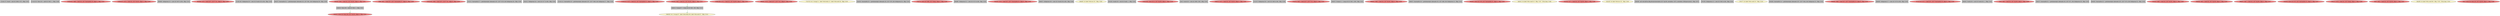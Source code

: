 
digraph G {


node6852 [fillcolor=grey,label="[116/117]  %sub = sub i32 3000, %72, !dbg !1532",shape=rectangle,style=filled ]
node6850 [fillcolor=grey,label="[114/115]  %inc133 = add i32 %83, 1, !dbg !1546",shape=rectangle,style=filled ]
node6849 [fillcolor=lightcoral,label="[100/101]  %68 = load i32, i32* %arrayidx116, align 4, !dbg !1524",shape=ellipse,style=filled ]
node6846 [fillcolor=lightcoral,label="[106/107]  %70 = load i32, i32* %i105, align 4, !dbg !1530",shape=ellipse,style=filled ]
node6845 [fillcolor=grey,label="[88/89]  %idxprom115 = zext i32 %67 to i64, !dbg !1524",shape=rectangle,style=filled ]
node6842 [fillcolor=lightcoral,label="[92/93]  %79 = load i32**, i32*** %c, align 8, !dbg !1539",shape=ellipse,style=filled ]
node6839 [fillcolor=grey,label="[118/119]  %idxprom120 = zext i32 %sub119 to i64, !dbg !1529",shape=rectangle,style=filled ]
node6838 [fillcolor=grey,label="[36/37]  %arrayidx131 = getelementptr inbounds i32, i32* %81, i64 %idxprom130, !dbg !1539",shape=rectangle,style=filled ]
node6835 [fillcolor=grey,label="[29/32]  %inc136 = add i32 %84, 1, !dbg !1551",shape=rectangle,style=filled ]
node6834 [fillcolor=lightcoral,label="[8/9]  %81 = load i32*, i32** %arrayidx127, align 8, !dbg !1539",shape=ellipse,style=filled ]
node6832 [fillcolor=lightcoral,label="[104/105]  %69 = load i32**, i32*** %c, align 8, !dbg !1529",shape=ellipse,style=filled ]
node6831 [fillcolor=grey,label="[10/11]  %arrayidx127 = getelementptr inbounds i32*, i32** %79, i64 %idxprom126, !dbg !1539",shape=rectangle,style=filled ]
node6830 [fillcolor=grey,label="[20/21]  %idxprom124 = zext i32 %77 to i64, !dbg !1534",shape=rectangle,style=filled ]
node6829 [fillcolor=grey,label="[110/111]  %arrayidx118 = getelementptr inbounds i32*, i32** %69, i64 %idxprom117, !dbg !1529",shape=rectangle,style=filled ]
node6848 [fillcolor=lightcoral,label="[120/121]  %73 = load i32, i32* %arrayidx121, align 4, !dbg !1529",shape=ellipse,style=filled ]
node6807 [fillcolor=lemonchiffon,label="[49/50]  br i1 %cmp107, label %for.body108, label %for.end137, !dbg !1514",shape=ellipse,style=filled ]
node6847 [fillcolor=lightcoral,label="[108/109]  %72 = load i32, i32* %j109, align 4, !dbg !1531",shape=ellipse,style=filled ]
node6844 [fillcolor=lightcoral,label="[90/91]  %74 = load i32**, i32*** %c, align 8, !dbg !1534",shape=ellipse,style=filled ]
node6806 [fillcolor=lemonchiffon,label="[72/73]  br i1 %cmp111, label %for.body112, label %for.end134, !dbg !1523",shape=ellipse,style=filled ]
node6851 [fillcolor=lightcoral,label="[30/31]  store i32 %inc136, i32* %i105, align 4, !dbg !1551",shape=ellipse,style=filled ]
node6836 [fillcolor=grey,label="[34/35]  %arrayidx125 = getelementptr inbounds i32, i32* %76, i64 %idxprom124, !dbg !1534",shape=rectangle,style=filled ]
node6805 [fillcolor=lightcoral,label="[70/71]  store i32 %68, i32* %tmp, align 4, !dbg !1528",shape=ellipse,style=filled ]
node6804 [fillcolor=grey,label="[68/69]  %idxprom122 = zext i32 %75 to i64, !dbg !1534",shape=rectangle,style=filled ]
node6824 [fillcolor=lightcoral,label="[24/25]  %76 = load i32*, i32** %arrayidx123, align 8, !dbg !1534",shape=ellipse,style=filled ]
node6803 [fillcolor=grey,label="[66/67]  %idxprom130 = zext i32 %sub129 to i64, !dbg !1539",shape=rectangle,style=filled ]
node6801 [fillcolor=lemonchiffon,label="[64/65]  br label %for.inc135, !dbg !1550",shape=ellipse,style=filled ]
node6799 [fillcolor=grey,label="[52/53]  %sub119 = sub i32 %sub, 1, !dbg !1533",shape=rectangle,style=filled ]
node6833 [fillcolor=lightcoral,label="[102/103]  store i32 0, i32* %j109, align 4, !dbg !1518",shape=ellipse,style=filled ]
node6828 [fillcolor=grey,label="[4/5]  %sub128 = sub i32 3000, %82, !dbg !1542",shape=rectangle,style=filled ]
node6792 [fillcolor=grey,label="[48/51]  %cmp107 = icmp ult i32 %62, 100, !dbg !1513",shape=rectangle,style=filled ]
node6818 [fillcolor=lightcoral,label="[26/27]  %75 = load i32, i32* %i105, align 4, !dbg !1535",shape=ellipse,style=filled ]
node6825 [fillcolor=grey,label="[12/13]  %idxprom126 = zext i32 %80 to i64, !dbg !1539",shape=rectangle,style=filled ]
node6809 [fillcolor=lightcoral,label="[74/75]  %64 = load i32**, i32*** %c, align 8, !dbg !1524",shape=ellipse,style=filled ]
node6793 [fillcolor=grey,label="[46/47]  %cmp111 = icmp ult i32 %63, 1500, !dbg !1522",shape=rectangle,style=filled ]
node6797 [fillcolor=lightcoral,label="[54/55]  %62 = load i32, i32* %i105, align 4, !dbg !1511",shape=ellipse,style=filled ]
node6800 [fillcolor=lightcoral,label="[60/61]  %65 = load i32, i32* %i105, align 4, !dbg !1526",shape=ellipse,style=filled ]
node6843 [fillcolor=grey,label="[96/97]  %arrayidx116 = getelementptr inbounds i32, i32* %66, i64 %idxprom115, !dbg !1524",shape=rectangle,style=filled ]
node6794 [fillcolor=lightcoral,label="[44/45]  store i32 %78, i32* %arrayidx131, align 4, !dbg !1544",shape=ellipse,style=filled ]
node6796 [fillcolor=lemonchiffon,label="[40/41]  br label %for.cond110, !dbg !1547, !llvm.loop !1548",shape=ellipse,style=filled ]
node6819 [fillcolor=lightcoral,label="[22/23]  %77 = load i32, i32* %j109, align 4, !dbg !1536",shape=ellipse,style=filled ]
node6795 [fillcolor=lemonchiffon,label="[42/43]  br label %for.inc132, !dbg !1545",shape=ellipse,style=filled ]
node6808 [fillcolor=grey,label="[58/59]  call void @llvm.dbg.declare(metadata i32* %j109, metadata !1672, metadata !DIExpression()), !dbg !1675",shape=rectangle,style=filled ]
node6811 [fillcolor=grey,label="[78/79]  %idxprom113 = zext i32 %65 to i64, !dbg !1524",shape=rectangle,style=filled ]
node6810 [fillcolor=lemonchiffon,label="[76/77]  br label %for.cond110, !dbg !1519",shape=ellipse,style=filled ]
node6812 [fillcolor=grey,label="[82/83]  %arrayidx114 = getelementptr inbounds i32*, i32** %64, i64 %idxprom113, !dbg !1524",shape=rectangle,style=filled ]
node6841 [fillcolor=lightcoral,label="[94/95]  %66 = load i32*, i32** %arrayidx114, align 8, !dbg !1524",shape=ellipse,style=filled ]
node6840 [fillcolor=grey,label="[98/99]  %idxprom117 = zext i32 %70 to i64, !dbg !1529",shape=rectangle,style=filled ]
node6816 [fillcolor=lightcoral,label="[112/113]  %71 = load i32*, i32** %arrayidx118, align 8, !dbg !1529",shape=ellipse,style=filled ]
node6813 [fillcolor=grey,label="[80/81]  %sub129 = sub i32 %sub128, 1, !dbg !1543",shape=rectangle,style=filled ]
node6826 [fillcolor=lightcoral,label="[2/3]  %83 = load i32, i32* %j109, align 4, !dbg !1546",shape=ellipse,style=filled ]
node6798 [fillcolor=grey,label="[56/57]  %arrayidx121 = getelementptr inbounds i32, i32* %71, i64 %idxprom120, !dbg !1529",shape=rectangle,style=filled ]
node6814 [fillcolor=grey,label="[84/85]  %arrayidx123 = getelementptr inbounds i32*, i32** %74, i64 %idxprom122, !dbg !1534",shape=rectangle,style=filled ]
node6822 [fillcolor=lightcoral,label="[14/15]  %80 = load i32, i32* %i105, align 4, !dbg !1540",shape=ellipse,style=filled ]
node6837 [fillcolor=lightcoral,label="[38/39]  %63 = load i32, i32* %j109, align 4, !dbg !1520",shape=ellipse,style=filled ]
node6815 [fillcolor=lightcoral,label="[86/87]  %67 = load i32, i32* %j109, align 4, !dbg !1527",shape=ellipse,style=filled ]
node6820 [fillcolor=lightcoral,label="[18/19]  store i32 %73, i32* %arrayidx125, align 4, !dbg !1537",shape=ellipse,style=filled ]
node6817 [fillcolor=lightcoral,label="[28/33]  %84 = load i32, i32* %i105, align 4, !dbg !1551",shape=ellipse,style=filled ]
node6821 [fillcolor=lightcoral,label="[16/17]  %78 = load i32, i32* %tmp, align 4, !dbg !1538",shape=ellipse,style=filled ]
node6823 [fillcolor=lightcoral,label="[6/7]  %82 = load i32, i32* %j109, align 4, !dbg !1541",shape=ellipse,style=filled ]
node6802 [fillcolor=lemonchiffon,label="[62/63]  br label %for.cond106, !dbg !1552, !llvm.loop !1553",shape=ellipse,style=filled ]
node6827 [fillcolor=lightcoral,label="[0/1]  store i32 %inc133, i32* %j109, align 4, !dbg !1546",shape=ellipse,style=filled ]

node6835->node6851 [style=dotted,color=forestgreen,label="T",fontcolor=forestgreen ]
node6792->node6807 [style=dotted,color=forestgreen,label="T",fontcolor=forestgreen ]
node6817->node6835 [style=dotted,color=forestgreen,label="T",fontcolor=forestgreen ]
node6797->node6792 [style=dotted,color=forestgreen,label="T",fontcolor=forestgreen ]


}
